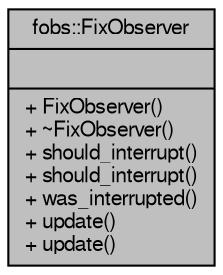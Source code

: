 digraph "fobs::FixObserver"
{
  edge [fontname="FreeSans",fontsize="10",labelfontname="FreeSans",labelfontsize="10"];
  node [fontname="FreeSans",fontsize="10",shape=record];
  Node1 [label="{fobs::FixObserver\n||+ FixObserver()\l+ ~FixObserver()\l+ should_interrupt()\l+ should_interrupt()\l+ was_interrupted()\l+ update()\l+ update()\l}",height=0.2,width=0.4,color="black", fillcolor="grey75", style="filled" fontcolor="black"];
}
